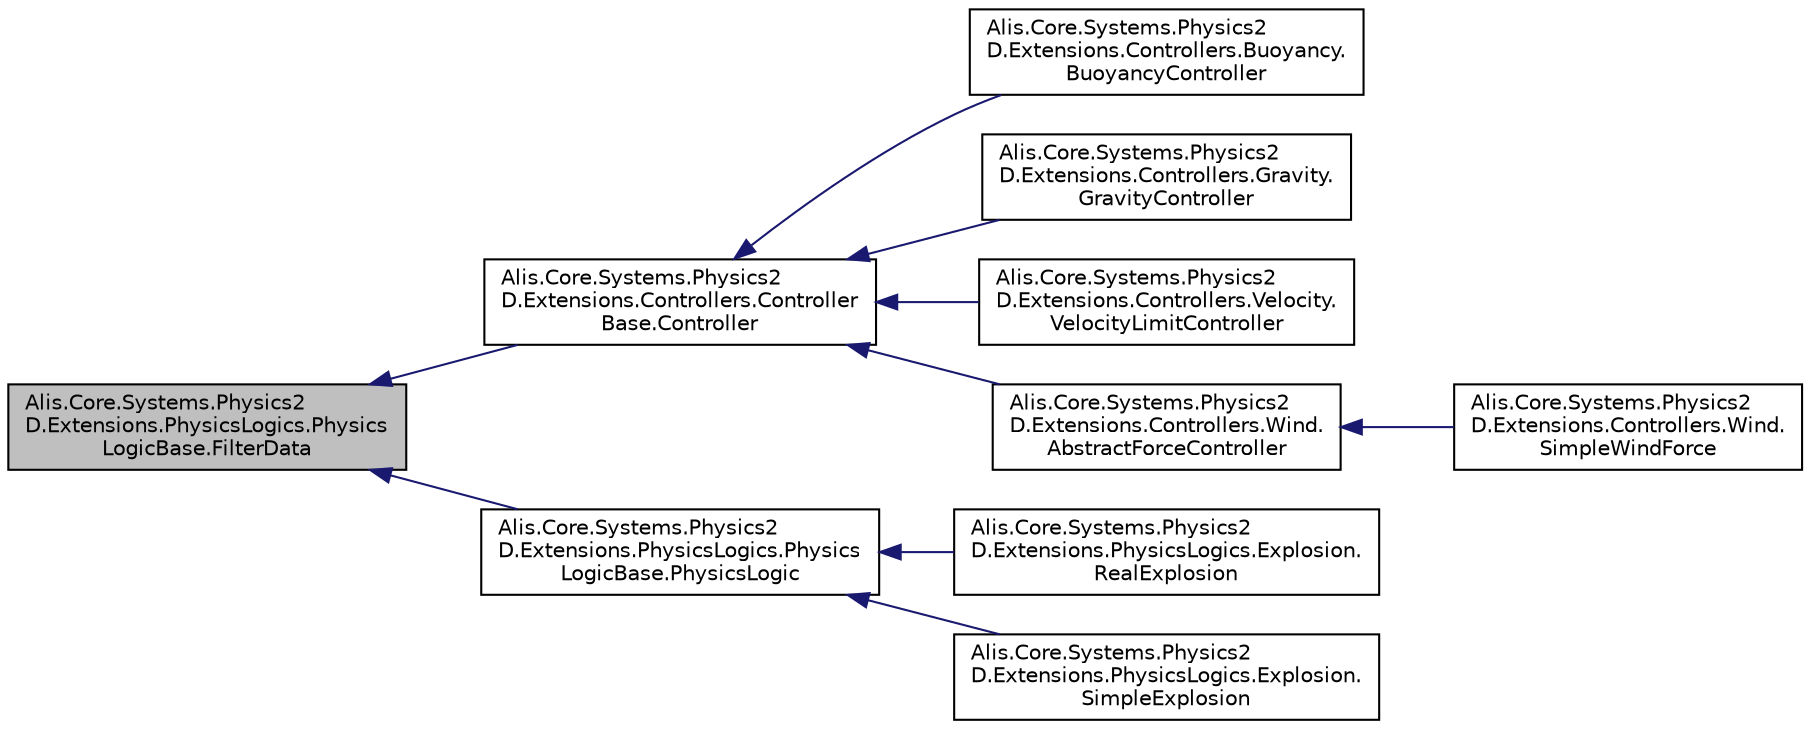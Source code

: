 digraph "Alis.Core.Systems.Physics2D.Extensions.PhysicsLogics.PhysicsLogicBase.FilterData"
{
 // LATEX_PDF_SIZE
  edge [fontname="Helvetica",fontsize="10",labelfontname="Helvetica",labelfontsize="10"];
  node [fontname="Helvetica",fontsize="10",shape=record];
  rankdir="LR";
  Node1 [label="Alis.Core.Systems.Physics2\lD.Extensions.PhysicsLogics.Physics\lLogicBase.FilterData",height=0.2,width=0.4,color="black", fillcolor="grey75", style="filled", fontcolor="black",tooltip="Contains filter data that can determine whether an object should be processed or not."];
  Node1 -> Node2 [dir="back",color="midnightblue",fontsize="10",style="solid",fontname="Helvetica"];
  Node2 [label="Alis.Core.Systems.Physics2\lD.Extensions.Controllers.Controller\lBase.Controller",height=0.2,width=0.4,color="black", fillcolor="white", style="filled",URL="$class_alis_1_1_core_1_1_systems_1_1_physics2_d_1_1_extensions_1_1_controllers_1_1_controller_base_1_1_controller.html",tooltip="The controller class"];
  Node2 -> Node3 [dir="back",color="midnightblue",fontsize="10",style="solid",fontname="Helvetica"];
  Node3 [label="Alis.Core.Systems.Physics2\lD.Extensions.Controllers.Buoyancy.\lBuoyancyController",height=0.2,width=0.4,color="black", fillcolor="white", style="filled",URL="$class_alis_1_1_core_1_1_systems_1_1_physics2_d_1_1_extensions_1_1_controllers_1_1_buoyancy_1_1_buoyancy_controller.html",tooltip="The buoyancy controller class"];
  Node2 -> Node4 [dir="back",color="midnightblue",fontsize="10",style="solid",fontname="Helvetica"];
  Node4 [label="Alis.Core.Systems.Physics2\lD.Extensions.Controllers.Gravity.\lGravityController",height=0.2,width=0.4,color="black", fillcolor="white", style="filled",URL="$class_alis_1_1_core_1_1_systems_1_1_physics2_d_1_1_extensions_1_1_controllers_1_1_gravity_1_1_gravity_controller.html",tooltip="The gravity controller class"];
  Node2 -> Node5 [dir="back",color="midnightblue",fontsize="10",style="solid",fontname="Helvetica"];
  Node5 [label="Alis.Core.Systems.Physics2\lD.Extensions.Controllers.Velocity.\lVelocityLimitController",height=0.2,width=0.4,color="black", fillcolor="white", style="filled",URL="$class_alis_1_1_core_1_1_systems_1_1_physics2_d_1_1_extensions_1_1_controllers_1_1_velocity_1_1_velocity_limit_controller.html",tooltip="Put a limit on the linear (translation - the move speed) and angular (rotation) velocity of bodies ad..."];
  Node2 -> Node6 [dir="back",color="midnightblue",fontsize="10",style="solid",fontname="Helvetica"];
  Node6 [label="Alis.Core.Systems.Physics2\lD.Extensions.Controllers.Wind.\lAbstractForceController",height=0.2,width=0.4,color="black", fillcolor="white", style="filled",URL="$class_alis_1_1_core_1_1_systems_1_1_physics2_d_1_1_extensions_1_1_controllers_1_1_wind_1_1_abstract_force_controller.html",tooltip="The abstract force controller class"];
  Node6 -> Node7 [dir="back",color="midnightblue",fontsize="10",style="solid",fontname="Helvetica"];
  Node7 [label="Alis.Core.Systems.Physics2\lD.Extensions.Controllers.Wind.\lSimpleWindForce",height=0.2,width=0.4,color="black", fillcolor="white", style="filled",URL="$class_alis_1_1_core_1_1_systems_1_1_physics2_d_1_1_extensions_1_1_controllers_1_1_wind_1_1_simple_wind_force.html",tooltip="Reference implementation for forces based on AbstractForceController It supports all features provide..."];
  Node1 -> Node8 [dir="back",color="midnightblue",fontsize="10",style="solid",fontname="Helvetica"];
  Node8 [label="Alis.Core.Systems.Physics2\lD.Extensions.PhysicsLogics.Physics\lLogicBase.PhysicsLogic",height=0.2,width=0.4,color="black", fillcolor="white", style="filled",URL="$class_alis_1_1_core_1_1_systems_1_1_physics2_d_1_1_extensions_1_1_physics_logics_1_1_physics_logic_base_1_1_physics_logic.html",tooltip="The physics logic class"];
  Node8 -> Node9 [dir="back",color="midnightblue",fontsize="10",style="solid",fontname="Helvetica"];
  Node9 [label="Alis.Core.Systems.Physics2\lD.Extensions.PhysicsLogics.Explosion.\lRealExplosion",height=0.2,width=0.4,color="black", fillcolor="white", style="filled",URL="$class_alis_1_1_core_1_1_systems_1_1_physics2_d_1_1_extensions_1_1_physics_logics_1_1_explosion_1_1_real_explosion.html",tooltip="Creates a realistic explosion based on raycasting. Objects in the open will be affected,..."];
  Node8 -> Node10 [dir="back",color="midnightblue",fontsize="10",style="solid",fontname="Helvetica"];
  Node10 [label="Alis.Core.Systems.Physics2\lD.Extensions.PhysicsLogics.Explosion.\lSimpleExplosion",height=0.2,width=0.4,color="black", fillcolor="white", style="filled",URL="$class_alis_1_1_core_1_1_systems_1_1_physics2_d_1_1_extensions_1_1_physics_logics_1_1_explosion_1_1_simple_explosion.html",tooltip="Creates a simple explosion that ignores other bodies hiding behind static bodies."];
}
